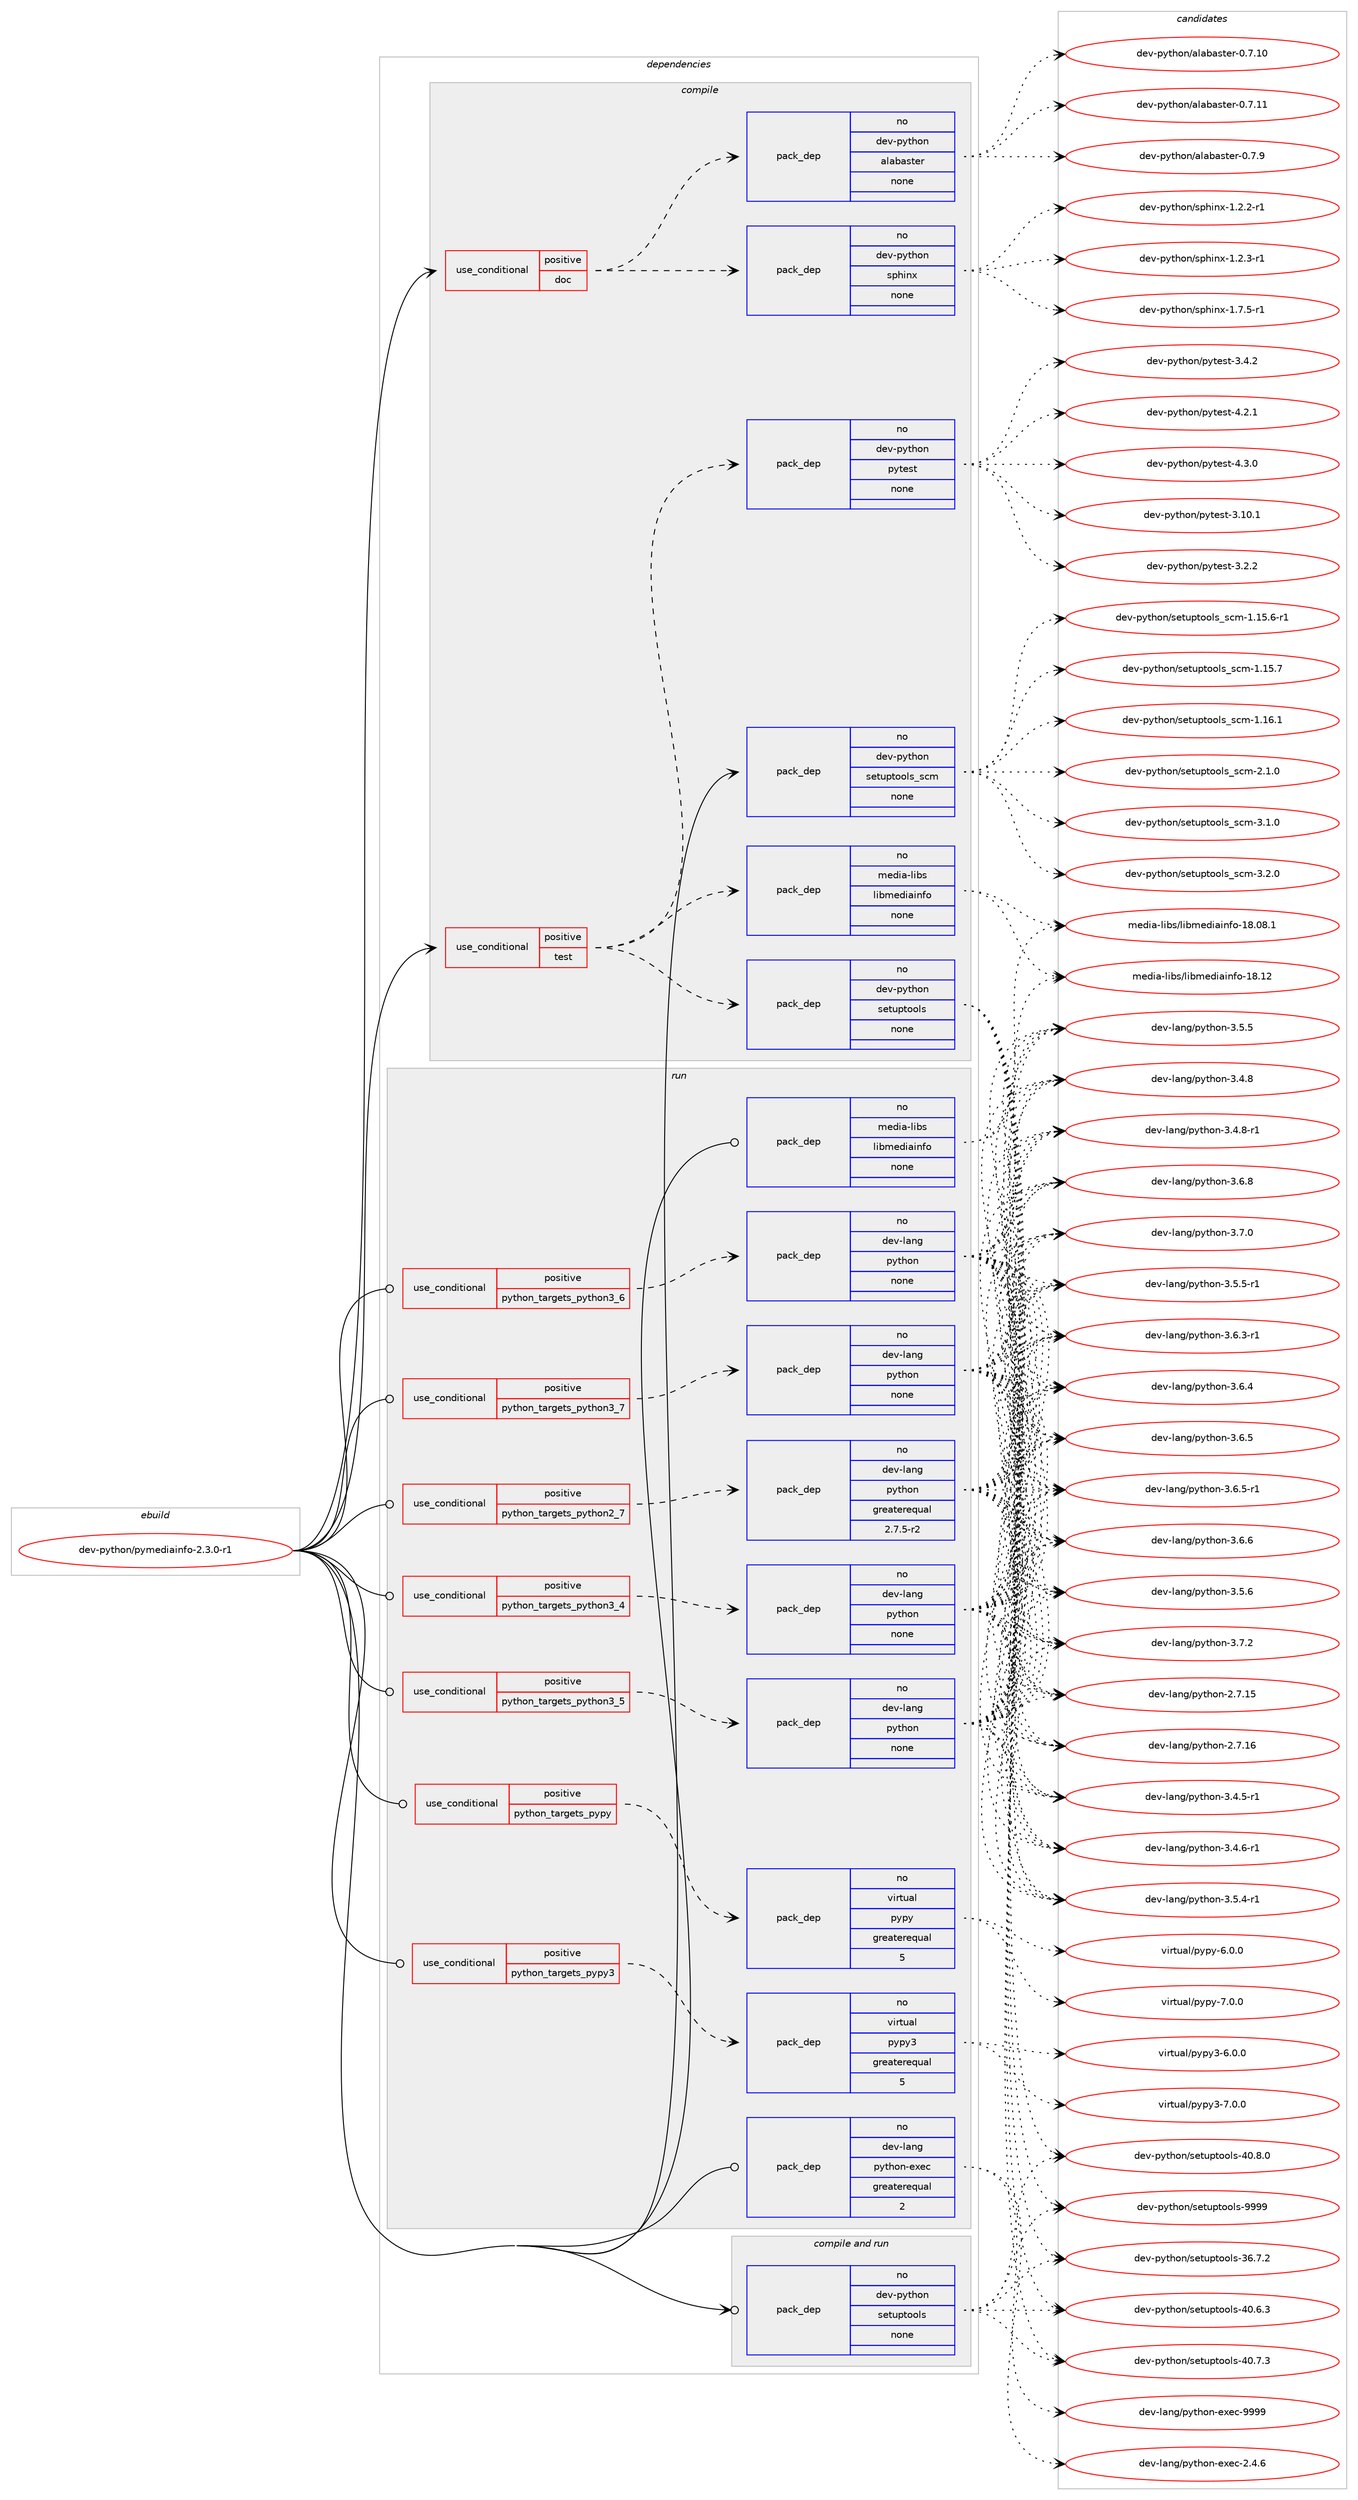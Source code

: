 digraph prolog {

# *************
# Graph options
# *************

newrank=true;
concentrate=true;
compound=true;
graph [rankdir=LR,fontname=Helvetica,fontsize=10,ranksep=1.5];#, ranksep=2.5, nodesep=0.2];
edge  [arrowhead=vee];
node  [fontname=Helvetica,fontsize=10];

# **********
# The ebuild
# **********

subgraph cluster_leftcol {
color=gray;
rank=same;
label=<<i>ebuild</i>>;
id [label="dev-python/pymediainfo-2.3.0-r1", color=red, width=4, href="../dev-python/pymediainfo-2.3.0-r1.svg"];
}

# ****************
# The dependencies
# ****************

subgraph cluster_midcol {
color=gray;
label=<<i>dependencies</i>>;
subgraph cluster_compile {
fillcolor="#eeeeee";
style=filled;
label=<<i>compile</i>>;
subgraph cond381155 {
dependency1430370 [label=<<TABLE BORDER="0" CELLBORDER="1" CELLSPACING="0" CELLPADDING="4"><TR><TD ROWSPAN="3" CELLPADDING="10">use_conditional</TD></TR><TR><TD>positive</TD></TR><TR><TD>doc</TD></TR></TABLE>>, shape=none, color=red];
subgraph pack1025893 {
dependency1430371 [label=<<TABLE BORDER="0" CELLBORDER="1" CELLSPACING="0" CELLPADDING="4" WIDTH="220"><TR><TD ROWSPAN="6" CELLPADDING="30">pack_dep</TD></TR><TR><TD WIDTH="110">no</TD></TR><TR><TD>dev-python</TD></TR><TR><TD>alabaster</TD></TR><TR><TD>none</TD></TR><TR><TD></TD></TR></TABLE>>, shape=none, color=blue];
}
dependency1430370:e -> dependency1430371:w [weight=20,style="dashed",arrowhead="vee"];
subgraph pack1025894 {
dependency1430372 [label=<<TABLE BORDER="0" CELLBORDER="1" CELLSPACING="0" CELLPADDING="4" WIDTH="220"><TR><TD ROWSPAN="6" CELLPADDING="30">pack_dep</TD></TR><TR><TD WIDTH="110">no</TD></TR><TR><TD>dev-python</TD></TR><TR><TD>sphinx</TD></TR><TR><TD>none</TD></TR><TR><TD></TD></TR></TABLE>>, shape=none, color=blue];
}
dependency1430370:e -> dependency1430372:w [weight=20,style="dashed",arrowhead="vee"];
}
id:e -> dependency1430370:w [weight=20,style="solid",arrowhead="vee"];
subgraph cond381156 {
dependency1430373 [label=<<TABLE BORDER="0" CELLBORDER="1" CELLSPACING="0" CELLPADDING="4"><TR><TD ROWSPAN="3" CELLPADDING="10">use_conditional</TD></TR><TR><TD>positive</TD></TR><TR><TD>test</TD></TR></TABLE>>, shape=none, color=red];
subgraph pack1025895 {
dependency1430374 [label=<<TABLE BORDER="0" CELLBORDER="1" CELLSPACING="0" CELLPADDING="4" WIDTH="220"><TR><TD ROWSPAN="6" CELLPADDING="30">pack_dep</TD></TR><TR><TD WIDTH="110">no</TD></TR><TR><TD>dev-python</TD></TR><TR><TD>setuptools</TD></TR><TR><TD>none</TD></TR><TR><TD></TD></TR></TABLE>>, shape=none, color=blue];
}
dependency1430373:e -> dependency1430374:w [weight=20,style="dashed",arrowhead="vee"];
subgraph pack1025896 {
dependency1430375 [label=<<TABLE BORDER="0" CELLBORDER="1" CELLSPACING="0" CELLPADDING="4" WIDTH="220"><TR><TD ROWSPAN="6" CELLPADDING="30">pack_dep</TD></TR><TR><TD WIDTH="110">no</TD></TR><TR><TD>media-libs</TD></TR><TR><TD>libmediainfo</TD></TR><TR><TD>none</TD></TR><TR><TD></TD></TR></TABLE>>, shape=none, color=blue];
}
dependency1430373:e -> dependency1430375:w [weight=20,style="dashed",arrowhead="vee"];
subgraph pack1025897 {
dependency1430376 [label=<<TABLE BORDER="0" CELLBORDER="1" CELLSPACING="0" CELLPADDING="4" WIDTH="220"><TR><TD ROWSPAN="6" CELLPADDING="30">pack_dep</TD></TR><TR><TD WIDTH="110">no</TD></TR><TR><TD>dev-python</TD></TR><TR><TD>pytest</TD></TR><TR><TD>none</TD></TR><TR><TD></TD></TR></TABLE>>, shape=none, color=blue];
}
dependency1430373:e -> dependency1430376:w [weight=20,style="dashed",arrowhead="vee"];
}
id:e -> dependency1430373:w [weight=20,style="solid",arrowhead="vee"];
subgraph pack1025898 {
dependency1430377 [label=<<TABLE BORDER="0" CELLBORDER="1" CELLSPACING="0" CELLPADDING="4" WIDTH="220"><TR><TD ROWSPAN="6" CELLPADDING="30">pack_dep</TD></TR><TR><TD WIDTH="110">no</TD></TR><TR><TD>dev-python</TD></TR><TR><TD>setuptools_scm</TD></TR><TR><TD>none</TD></TR><TR><TD></TD></TR></TABLE>>, shape=none, color=blue];
}
id:e -> dependency1430377:w [weight=20,style="solid",arrowhead="vee"];
}
subgraph cluster_compileandrun {
fillcolor="#eeeeee";
style=filled;
label=<<i>compile and run</i>>;
subgraph pack1025899 {
dependency1430378 [label=<<TABLE BORDER="0" CELLBORDER="1" CELLSPACING="0" CELLPADDING="4" WIDTH="220"><TR><TD ROWSPAN="6" CELLPADDING="30">pack_dep</TD></TR><TR><TD WIDTH="110">no</TD></TR><TR><TD>dev-python</TD></TR><TR><TD>setuptools</TD></TR><TR><TD>none</TD></TR><TR><TD></TD></TR></TABLE>>, shape=none, color=blue];
}
id:e -> dependency1430378:w [weight=20,style="solid",arrowhead="odotvee"];
}
subgraph cluster_run {
fillcolor="#eeeeee";
style=filled;
label=<<i>run</i>>;
subgraph cond381157 {
dependency1430379 [label=<<TABLE BORDER="0" CELLBORDER="1" CELLSPACING="0" CELLPADDING="4"><TR><TD ROWSPAN="3" CELLPADDING="10">use_conditional</TD></TR><TR><TD>positive</TD></TR><TR><TD>python_targets_pypy</TD></TR></TABLE>>, shape=none, color=red];
subgraph pack1025900 {
dependency1430380 [label=<<TABLE BORDER="0" CELLBORDER="1" CELLSPACING="0" CELLPADDING="4" WIDTH="220"><TR><TD ROWSPAN="6" CELLPADDING="30">pack_dep</TD></TR><TR><TD WIDTH="110">no</TD></TR><TR><TD>virtual</TD></TR><TR><TD>pypy</TD></TR><TR><TD>greaterequal</TD></TR><TR><TD>5</TD></TR></TABLE>>, shape=none, color=blue];
}
dependency1430379:e -> dependency1430380:w [weight=20,style="dashed",arrowhead="vee"];
}
id:e -> dependency1430379:w [weight=20,style="solid",arrowhead="odot"];
subgraph cond381158 {
dependency1430381 [label=<<TABLE BORDER="0" CELLBORDER="1" CELLSPACING="0" CELLPADDING="4"><TR><TD ROWSPAN="3" CELLPADDING="10">use_conditional</TD></TR><TR><TD>positive</TD></TR><TR><TD>python_targets_pypy3</TD></TR></TABLE>>, shape=none, color=red];
subgraph pack1025901 {
dependency1430382 [label=<<TABLE BORDER="0" CELLBORDER="1" CELLSPACING="0" CELLPADDING="4" WIDTH="220"><TR><TD ROWSPAN="6" CELLPADDING="30">pack_dep</TD></TR><TR><TD WIDTH="110">no</TD></TR><TR><TD>virtual</TD></TR><TR><TD>pypy3</TD></TR><TR><TD>greaterequal</TD></TR><TR><TD>5</TD></TR></TABLE>>, shape=none, color=blue];
}
dependency1430381:e -> dependency1430382:w [weight=20,style="dashed",arrowhead="vee"];
}
id:e -> dependency1430381:w [weight=20,style="solid",arrowhead="odot"];
subgraph cond381159 {
dependency1430383 [label=<<TABLE BORDER="0" CELLBORDER="1" CELLSPACING="0" CELLPADDING="4"><TR><TD ROWSPAN="3" CELLPADDING="10">use_conditional</TD></TR><TR><TD>positive</TD></TR><TR><TD>python_targets_python2_7</TD></TR></TABLE>>, shape=none, color=red];
subgraph pack1025902 {
dependency1430384 [label=<<TABLE BORDER="0" CELLBORDER="1" CELLSPACING="0" CELLPADDING="4" WIDTH="220"><TR><TD ROWSPAN="6" CELLPADDING="30">pack_dep</TD></TR><TR><TD WIDTH="110">no</TD></TR><TR><TD>dev-lang</TD></TR><TR><TD>python</TD></TR><TR><TD>greaterequal</TD></TR><TR><TD>2.7.5-r2</TD></TR></TABLE>>, shape=none, color=blue];
}
dependency1430383:e -> dependency1430384:w [weight=20,style="dashed",arrowhead="vee"];
}
id:e -> dependency1430383:w [weight=20,style="solid",arrowhead="odot"];
subgraph cond381160 {
dependency1430385 [label=<<TABLE BORDER="0" CELLBORDER="1" CELLSPACING="0" CELLPADDING="4"><TR><TD ROWSPAN="3" CELLPADDING="10">use_conditional</TD></TR><TR><TD>positive</TD></TR><TR><TD>python_targets_python3_4</TD></TR></TABLE>>, shape=none, color=red];
subgraph pack1025903 {
dependency1430386 [label=<<TABLE BORDER="0" CELLBORDER="1" CELLSPACING="0" CELLPADDING="4" WIDTH="220"><TR><TD ROWSPAN="6" CELLPADDING="30">pack_dep</TD></TR><TR><TD WIDTH="110">no</TD></TR><TR><TD>dev-lang</TD></TR><TR><TD>python</TD></TR><TR><TD>none</TD></TR><TR><TD></TD></TR></TABLE>>, shape=none, color=blue];
}
dependency1430385:e -> dependency1430386:w [weight=20,style="dashed",arrowhead="vee"];
}
id:e -> dependency1430385:w [weight=20,style="solid",arrowhead="odot"];
subgraph cond381161 {
dependency1430387 [label=<<TABLE BORDER="0" CELLBORDER="1" CELLSPACING="0" CELLPADDING="4"><TR><TD ROWSPAN="3" CELLPADDING="10">use_conditional</TD></TR><TR><TD>positive</TD></TR><TR><TD>python_targets_python3_5</TD></TR></TABLE>>, shape=none, color=red];
subgraph pack1025904 {
dependency1430388 [label=<<TABLE BORDER="0" CELLBORDER="1" CELLSPACING="0" CELLPADDING="4" WIDTH="220"><TR><TD ROWSPAN="6" CELLPADDING="30">pack_dep</TD></TR><TR><TD WIDTH="110">no</TD></TR><TR><TD>dev-lang</TD></TR><TR><TD>python</TD></TR><TR><TD>none</TD></TR><TR><TD></TD></TR></TABLE>>, shape=none, color=blue];
}
dependency1430387:e -> dependency1430388:w [weight=20,style="dashed",arrowhead="vee"];
}
id:e -> dependency1430387:w [weight=20,style="solid",arrowhead="odot"];
subgraph cond381162 {
dependency1430389 [label=<<TABLE BORDER="0" CELLBORDER="1" CELLSPACING="0" CELLPADDING="4"><TR><TD ROWSPAN="3" CELLPADDING="10">use_conditional</TD></TR><TR><TD>positive</TD></TR><TR><TD>python_targets_python3_6</TD></TR></TABLE>>, shape=none, color=red];
subgraph pack1025905 {
dependency1430390 [label=<<TABLE BORDER="0" CELLBORDER="1" CELLSPACING="0" CELLPADDING="4" WIDTH="220"><TR><TD ROWSPAN="6" CELLPADDING="30">pack_dep</TD></TR><TR><TD WIDTH="110">no</TD></TR><TR><TD>dev-lang</TD></TR><TR><TD>python</TD></TR><TR><TD>none</TD></TR><TR><TD></TD></TR></TABLE>>, shape=none, color=blue];
}
dependency1430389:e -> dependency1430390:w [weight=20,style="dashed",arrowhead="vee"];
}
id:e -> dependency1430389:w [weight=20,style="solid",arrowhead="odot"];
subgraph cond381163 {
dependency1430391 [label=<<TABLE BORDER="0" CELLBORDER="1" CELLSPACING="0" CELLPADDING="4"><TR><TD ROWSPAN="3" CELLPADDING="10">use_conditional</TD></TR><TR><TD>positive</TD></TR><TR><TD>python_targets_python3_7</TD></TR></TABLE>>, shape=none, color=red];
subgraph pack1025906 {
dependency1430392 [label=<<TABLE BORDER="0" CELLBORDER="1" CELLSPACING="0" CELLPADDING="4" WIDTH="220"><TR><TD ROWSPAN="6" CELLPADDING="30">pack_dep</TD></TR><TR><TD WIDTH="110">no</TD></TR><TR><TD>dev-lang</TD></TR><TR><TD>python</TD></TR><TR><TD>none</TD></TR><TR><TD></TD></TR></TABLE>>, shape=none, color=blue];
}
dependency1430391:e -> dependency1430392:w [weight=20,style="dashed",arrowhead="vee"];
}
id:e -> dependency1430391:w [weight=20,style="solid",arrowhead="odot"];
subgraph pack1025907 {
dependency1430393 [label=<<TABLE BORDER="0" CELLBORDER="1" CELLSPACING="0" CELLPADDING="4" WIDTH="220"><TR><TD ROWSPAN="6" CELLPADDING="30">pack_dep</TD></TR><TR><TD WIDTH="110">no</TD></TR><TR><TD>dev-lang</TD></TR><TR><TD>python-exec</TD></TR><TR><TD>greaterequal</TD></TR><TR><TD>2</TD></TR></TABLE>>, shape=none, color=blue];
}
id:e -> dependency1430393:w [weight=20,style="solid",arrowhead="odot"];
subgraph pack1025908 {
dependency1430394 [label=<<TABLE BORDER="0" CELLBORDER="1" CELLSPACING="0" CELLPADDING="4" WIDTH="220"><TR><TD ROWSPAN="6" CELLPADDING="30">pack_dep</TD></TR><TR><TD WIDTH="110">no</TD></TR><TR><TD>media-libs</TD></TR><TR><TD>libmediainfo</TD></TR><TR><TD>none</TD></TR><TR><TD></TD></TR></TABLE>>, shape=none, color=blue];
}
id:e -> dependency1430394:w [weight=20,style="solid",arrowhead="odot"];
}
}

# **************
# The candidates
# **************

subgraph cluster_choices {
rank=same;
color=gray;
label=<<i>candidates</i>>;

subgraph choice1025893 {
color=black;
nodesep=1;
choice10010111845112121116104111110479710897989711511610111445484655464948 [label="dev-python/alabaster-0.7.10", color=red, width=4,href="../dev-python/alabaster-0.7.10.svg"];
choice10010111845112121116104111110479710897989711511610111445484655464949 [label="dev-python/alabaster-0.7.11", color=red, width=4,href="../dev-python/alabaster-0.7.11.svg"];
choice100101118451121211161041111104797108979897115116101114454846554657 [label="dev-python/alabaster-0.7.9", color=red, width=4,href="../dev-python/alabaster-0.7.9.svg"];
dependency1430371:e -> choice10010111845112121116104111110479710897989711511610111445484655464948:w [style=dotted,weight="100"];
dependency1430371:e -> choice10010111845112121116104111110479710897989711511610111445484655464949:w [style=dotted,weight="100"];
dependency1430371:e -> choice100101118451121211161041111104797108979897115116101114454846554657:w [style=dotted,weight="100"];
}
subgraph choice1025894 {
color=black;
nodesep=1;
choice10010111845112121116104111110471151121041051101204549465046504511449 [label="dev-python/sphinx-1.2.2-r1", color=red, width=4,href="../dev-python/sphinx-1.2.2-r1.svg"];
choice10010111845112121116104111110471151121041051101204549465046514511449 [label="dev-python/sphinx-1.2.3-r1", color=red, width=4,href="../dev-python/sphinx-1.2.3-r1.svg"];
choice10010111845112121116104111110471151121041051101204549465546534511449 [label="dev-python/sphinx-1.7.5-r1", color=red, width=4,href="../dev-python/sphinx-1.7.5-r1.svg"];
dependency1430372:e -> choice10010111845112121116104111110471151121041051101204549465046504511449:w [style=dotted,weight="100"];
dependency1430372:e -> choice10010111845112121116104111110471151121041051101204549465046514511449:w [style=dotted,weight="100"];
dependency1430372:e -> choice10010111845112121116104111110471151121041051101204549465546534511449:w [style=dotted,weight="100"];
}
subgraph choice1025895 {
color=black;
nodesep=1;
choice100101118451121211161041111104711510111611711211611111110811545515446554650 [label="dev-python/setuptools-36.7.2", color=red, width=4,href="../dev-python/setuptools-36.7.2.svg"];
choice100101118451121211161041111104711510111611711211611111110811545524846544651 [label="dev-python/setuptools-40.6.3", color=red, width=4,href="../dev-python/setuptools-40.6.3.svg"];
choice100101118451121211161041111104711510111611711211611111110811545524846554651 [label="dev-python/setuptools-40.7.3", color=red, width=4,href="../dev-python/setuptools-40.7.3.svg"];
choice100101118451121211161041111104711510111611711211611111110811545524846564648 [label="dev-python/setuptools-40.8.0", color=red, width=4,href="../dev-python/setuptools-40.8.0.svg"];
choice10010111845112121116104111110471151011161171121161111111081154557575757 [label="dev-python/setuptools-9999", color=red, width=4,href="../dev-python/setuptools-9999.svg"];
dependency1430374:e -> choice100101118451121211161041111104711510111611711211611111110811545515446554650:w [style=dotted,weight="100"];
dependency1430374:e -> choice100101118451121211161041111104711510111611711211611111110811545524846544651:w [style=dotted,weight="100"];
dependency1430374:e -> choice100101118451121211161041111104711510111611711211611111110811545524846554651:w [style=dotted,weight="100"];
dependency1430374:e -> choice100101118451121211161041111104711510111611711211611111110811545524846564648:w [style=dotted,weight="100"];
dependency1430374:e -> choice10010111845112121116104111110471151011161171121161111111081154557575757:w [style=dotted,weight="100"];
}
subgraph choice1025896 {
color=black;
nodesep=1;
choice1091011001059745108105981154710810598109101100105971051101021114549564648564649 [label="media-libs/libmediainfo-18.08.1", color=red, width=4,href="../media-libs/libmediainfo-18.08.1.svg"];
choice109101100105974510810598115471081059810910110010597105110102111454956464950 [label="media-libs/libmediainfo-18.12", color=red, width=4,href="../media-libs/libmediainfo-18.12.svg"];
dependency1430375:e -> choice1091011001059745108105981154710810598109101100105971051101021114549564648564649:w [style=dotted,weight="100"];
dependency1430375:e -> choice109101100105974510810598115471081059810910110010597105110102111454956464950:w [style=dotted,weight="100"];
}
subgraph choice1025897 {
color=black;
nodesep=1;
choice100101118451121211161041111104711212111610111511645514649484649 [label="dev-python/pytest-3.10.1", color=red, width=4,href="../dev-python/pytest-3.10.1.svg"];
choice1001011184511212111610411111047112121116101115116455146504650 [label="dev-python/pytest-3.2.2", color=red, width=4,href="../dev-python/pytest-3.2.2.svg"];
choice1001011184511212111610411111047112121116101115116455146524650 [label="dev-python/pytest-3.4.2", color=red, width=4,href="../dev-python/pytest-3.4.2.svg"];
choice1001011184511212111610411111047112121116101115116455246504649 [label="dev-python/pytest-4.2.1", color=red, width=4,href="../dev-python/pytest-4.2.1.svg"];
choice1001011184511212111610411111047112121116101115116455246514648 [label="dev-python/pytest-4.3.0", color=red, width=4,href="../dev-python/pytest-4.3.0.svg"];
dependency1430376:e -> choice100101118451121211161041111104711212111610111511645514649484649:w [style=dotted,weight="100"];
dependency1430376:e -> choice1001011184511212111610411111047112121116101115116455146504650:w [style=dotted,weight="100"];
dependency1430376:e -> choice1001011184511212111610411111047112121116101115116455146524650:w [style=dotted,weight="100"];
dependency1430376:e -> choice1001011184511212111610411111047112121116101115116455246504649:w [style=dotted,weight="100"];
dependency1430376:e -> choice1001011184511212111610411111047112121116101115116455246514648:w [style=dotted,weight="100"];
}
subgraph choice1025898 {
color=black;
nodesep=1;
choice10010111845112121116104111110471151011161171121161111111081159511599109454946495346544511449 [label="dev-python/setuptools_scm-1.15.6-r1", color=red, width=4,href="../dev-python/setuptools_scm-1.15.6-r1.svg"];
choice1001011184511212111610411111047115101116117112116111111108115951159910945494649534655 [label="dev-python/setuptools_scm-1.15.7", color=red, width=4,href="../dev-python/setuptools_scm-1.15.7.svg"];
choice1001011184511212111610411111047115101116117112116111111108115951159910945494649544649 [label="dev-python/setuptools_scm-1.16.1", color=red, width=4,href="../dev-python/setuptools_scm-1.16.1.svg"];
choice10010111845112121116104111110471151011161171121161111111081159511599109455046494648 [label="dev-python/setuptools_scm-2.1.0", color=red, width=4,href="../dev-python/setuptools_scm-2.1.0.svg"];
choice10010111845112121116104111110471151011161171121161111111081159511599109455146494648 [label="dev-python/setuptools_scm-3.1.0", color=red, width=4,href="../dev-python/setuptools_scm-3.1.0.svg"];
choice10010111845112121116104111110471151011161171121161111111081159511599109455146504648 [label="dev-python/setuptools_scm-3.2.0", color=red, width=4,href="../dev-python/setuptools_scm-3.2.0.svg"];
dependency1430377:e -> choice10010111845112121116104111110471151011161171121161111111081159511599109454946495346544511449:w [style=dotted,weight="100"];
dependency1430377:e -> choice1001011184511212111610411111047115101116117112116111111108115951159910945494649534655:w [style=dotted,weight="100"];
dependency1430377:e -> choice1001011184511212111610411111047115101116117112116111111108115951159910945494649544649:w [style=dotted,weight="100"];
dependency1430377:e -> choice10010111845112121116104111110471151011161171121161111111081159511599109455046494648:w [style=dotted,weight="100"];
dependency1430377:e -> choice10010111845112121116104111110471151011161171121161111111081159511599109455146494648:w [style=dotted,weight="100"];
dependency1430377:e -> choice10010111845112121116104111110471151011161171121161111111081159511599109455146504648:w [style=dotted,weight="100"];
}
subgraph choice1025899 {
color=black;
nodesep=1;
choice100101118451121211161041111104711510111611711211611111110811545515446554650 [label="dev-python/setuptools-36.7.2", color=red, width=4,href="../dev-python/setuptools-36.7.2.svg"];
choice100101118451121211161041111104711510111611711211611111110811545524846544651 [label="dev-python/setuptools-40.6.3", color=red, width=4,href="../dev-python/setuptools-40.6.3.svg"];
choice100101118451121211161041111104711510111611711211611111110811545524846554651 [label="dev-python/setuptools-40.7.3", color=red, width=4,href="../dev-python/setuptools-40.7.3.svg"];
choice100101118451121211161041111104711510111611711211611111110811545524846564648 [label="dev-python/setuptools-40.8.0", color=red, width=4,href="../dev-python/setuptools-40.8.0.svg"];
choice10010111845112121116104111110471151011161171121161111111081154557575757 [label="dev-python/setuptools-9999", color=red, width=4,href="../dev-python/setuptools-9999.svg"];
dependency1430378:e -> choice100101118451121211161041111104711510111611711211611111110811545515446554650:w [style=dotted,weight="100"];
dependency1430378:e -> choice100101118451121211161041111104711510111611711211611111110811545524846544651:w [style=dotted,weight="100"];
dependency1430378:e -> choice100101118451121211161041111104711510111611711211611111110811545524846554651:w [style=dotted,weight="100"];
dependency1430378:e -> choice100101118451121211161041111104711510111611711211611111110811545524846564648:w [style=dotted,weight="100"];
dependency1430378:e -> choice10010111845112121116104111110471151011161171121161111111081154557575757:w [style=dotted,weight="100"];
}
subgraph choice1025900 {
color=black;
nodesep=1;
choice1181051141161179710847112121112121455446484648 [label="virtual/pypy-6.0.0", color=red, width=4,href="../virtual/pypy-6.0.0.svg"];
choice1181051141161179710847112121112121455546484648 [label="virtual/pypy-7.0.0", color=red, width=4,href="../virtual/pypy-7.0.0.svg"];
dependency1430380:e -> choice1181051141161179710847112121112121455446484648:w [style=dotted,weight="100"];
dependency1430380:e -> choice1181051141161179710847112121112121455546484648:w [style=dotted,weight="100"];
}
subgraph choice1025901 {
color=black;
nodesep=1;
choice118105114116117971084711212111212151455446484648 [label="virtual/pypy3-6.0.0", color=red, width=4,href="../virtual/pypy3-6.0.0.svg"];
choice118105114116117971084711212111212151455546484648 [label="virtual/pypy3-7.0.0", color=red, width=4,href="../virtual/pypy3-7.0.0.svg"];
dependency1430382:e -> choice118105114116117971084711212111212151455446484648:w [style=dotted,weight="100"];
dependency1430382:e -> choice118105114116117971084711212111212151455546484648:w [style=dotted,weight="100"];
}
subgraph choice1025902 {
color=black;
nodesep=1;
choice10010111845108971101034711212111610411111045504655464953 [label="dev-lang/python-2.7.15", color=red, width=4,href="../dev-lang/python-2.7.15.svg"];
choice10010111845108971101034711212111610411111045504655464954 [label="dev-lang/python-2.7.16", color=red, width=4,href="../dev-lang/python-2.7.16.svg"];
choice1001011184510897110103471121211161041111104551465246534511449 [label="dev-lang/python-3.4.5-r1", color=red, width=4,href="../dev-lang/python-3.4.5-r1.svg"];
choice1001011184510897110103471121211161041111104551465246544511449 [label="dev-lang/python-3.4.6-r1", color=red, width=4,href="../dev-lang/python-3.4.6-r1.svg"];
choice100101118451089711010347112121116104111110455146524656 [label="dev-lang/python-3.4.8", color=red, width=4,href="../dev-lang/python-3.4.8.svg"];
choice1001011184510897110103471121211161041111104551465246564511449 [label="dev-lang/python-3.4.8-r1", color=red, width=4,href="../dev-lang/python-3.4.8-r1.svg"];
choice1001011184510897110103471121211161041111104551465346524511449 [label="dev-lang/python-3.5.4-r1", color=red, width=4,href="../dev-lang/python-3.5.4-r1.svg"];
choice100101118451089711010347112121116104111110455146534653 [label="dev-lang/python-3.5.5", color=red, width=4,href="../dev-lang/python-3.5.5.svg"];
choice1001011184510897110103471121211161041111104551465346534511449 [label="dev-lang/python-3.5.5-r1", color=red, width=4,href="../dev-lang/python-3.5.5-r1.svg"];
choice100101118451089711010347112121116104111110455146534654 [label="dev-lang/python-3.5.6", color=red, width=4,href="../dev-lang/python-3.5.6.svg"];
choice1001011184510897110103471121211161041111104551465446514511449 [label="dev-lang/python-3.6.3-r1", color=red, width=4,href="../dev-lang/python-3.6.3-r1.svg"];
choice100101118451089711010347112121116104111110455146544652 [label="dev-lang/python-3.6.4", color=red, width=4,href="../dev-lang/python-3.6.4.svg"];
choice100101118451089711010347112121116104111110455146544653 [label="dev-lang/python-3.6.5", color=red, width=4,href="../dev-lang/python-3.6.5.svg"];
choice1001011184510897110103471121211161041111104551465446534511449 [label="dev-lang/python-3.6.5-r1", color=red, width=4,href="../dev-lang/python-3.6.5-r1.svg"];
choice100101118451089711010347112121116104111110455146544654 [label="dev-lang/python-3.6.6", color=red, width=4,href="../dev-lang/python-3.6.6.svg"];
choice100101118451089711010347112121116104111110455146544656 [label="dev-lang/python-3.6.8", color=red, width=4,href="../dev-lang/python-3.6.8.svg"];
choice100101118451089711010347112121116104111110455146554648 [label="dev-lang/python-3.7.0", color=red, width=4,href="../dev-lang/python-3.7.0.svg"];
choice100101118451089711010347112121116104111110455146554650 [label="dev-lang/python-3.7.2", color=red, width=4,href="../dev-lang/python-3.7.2.svg"];
dependency1430384:e -> choice10010111845108971101034711212111610411111045504655464953:w [style=dotted,weight="100"];
dependency1430384:e -> choice10010111845108971101034711212111610411111045504655464954:w [style=dotted,weight="100"];
dependency1430384:e -> choice1001011184510897110103471121211161041111104551465246534511449:w [style=dotted,weight="100"];
dependency1430384:e -> choice1001011184510897110103471121211161041111104551465246544511449:w [style=dotted,weight="100"];
dependency1430384:e -> choice100101118451089711010347112121116104111110455146524656:w [style=dotted,weight="100"];
dependency1430384:e -> choice1001011184510897110103471121211161041111104551465246564511449:w [style=dotted,weight="100"];
dependency1430384:e -> choice1001011184510897110103471121211161041111104551465346524511449:w [style=dotted,weight="100"];
dependency1430384:e -> choice100101118451089711010347112121116104111110455146534653:w [style=dotted,weight="100"];
dependency1430384:e -> choice1001011184510897110103471121211161041111104551465346534511449:w [style=dotted,weight="100"];
dependency1430384:e -> choice100101118451089711010347112121116104111110455146534654:w [style=dotted,weight="100"];
dependency1430384:e -> choice1001011184510897110103471121211161041111104551465446514511449:w [style=dotted,weight="100"];
dependency1430384:e -> choice100101118451089711010347112121116104111110455146544652:w [style=dotted,weight="100"];
dependency1430384:e -> choice100101118451089711010347112121116104111110455146544653:w [style=dotted,weight="100"];
dependency1430384:e -> choice1001011184510897110103471121211161041111104551465446534511449:w [style=dotted,weight="100"];
dependency1430384:e -> choice100101118451089711010347112121116104111110455146544654:w [style=dotted,weight="100"];
dependency1430384:e -> choice100101118451089711010347112121116104111110455146544656:w [style=dotted,weight="100"];
dependency1430384:e -> choice100101118451089711010347112121116104111110455146554648:w [style=dotted,weight="100"];
dependency1430384:e -> choice100101118451089711010347112121116104111110455146554650:w [style=dotted,weight="100"];
}
subgraph choice1025903 {
color=black;
nodesep=1;
choice10010111845108971101034711212111610411111045504655464953 [label="dev-lang/python-2.7.15", color=red, width=4,href="../dev-lang/python-2.7.15.svg"];
choice10010111845108971101034711212111610411111045504655464954 [label="dev-lang/python-2.7.16", color=red, width=4,href="../dev-lang/python-2.7.16.svg"];
choice1001011184510897110103471121211161041111104551465246534511449 [label="dev-lang/python-3.4.5-r1", color=red, width=4,href="../dev-lang/python-3.4.5-r1.svg"];
choice1001011184510897110103471121211161041111104551465246544511449 [label="dev-lang/python-3.4.6-r1", color=red, width=4,href="../dev-lang/python-3.4.6-r1.svg"];
choice100101118451089711010347112121116104111110455146524656 [label="dev-lang/python-3.4.8", color=red, width=4,href="../dev-lang/python-3.4.8.svg"];
choice1001011184510897110103471121211161041111104551465246564511449 [label="dev-lang/python-3.4.8-r1", color=red, width=4,href="../dev-lang/python-3.4.8-r1.svg"];
choice1001011184510897110103471121211161041111104551465346524511449 [label="dev-lang/python-3.5.4-r1", color=red, width=4,href="../dev-lang/python-3.5.4-r1.svg"];
choice100101118451089711010347112121116104111110455146534653 [label="dev-lang/python-3.5.5", color=red, width=4,href="../dev-lang/python-3.5.5.svg"];
choice1001011184510897110103471121211161041111104551465346534511449 [label="dev-lang/python-3.5.5-r1", color=red, width=4,href="../dev-lang/python-3.5.5-r1.svg"];
choice100101118451089711010347112121116104111110455146534654 [label="dev-lang/python-3.5.6", color=red, width=4,href="../dev-lang/python-3.5.6.svg"];
choice1001011184510897110103471121211161041111104551465446514511449 [label="dev-lang/python-3.6.3-r1", color=red, width=4,href="../dev-lang/python-3.6.3-r1.svg"];
choice100101118451089711010347112121116104111110455146544652 [label="dev-lang/python-3.6.4", color=red, width=4,href="../dev-lang/python-3.6.4.svg"];
choice100101118451089711010347112121116104111110455146544653 [label="dev-lang/python-3.6.5", color=red, width=4,href="../dev-lang/python-3.6.5.svg"];
choice1001011184510897110103471121211161041111104551465446534511449 [label="dev-lang/python-3.6.5-r1", color=red, width=4,href="../dev-lang/python-3.6.5-r1.svg"];
choice100101118451089711010347112121116104111110455146544654 [label="dev-lang/python-3.6.6", color=red, width=4,href="../dev-lang/python-3.6.6.svg"];
choice100101118451089711010347112121116104111110455146544656 [label="dev-lang/python-3.6.8", color=red, width=4,href="../dev-lang/python-3.6.8.svg"];
choice100101118451089711010347112121116104111110455146554648 [label="dev-lang/python-3.7.0", color=red, width=4,href="../dev-lang/python-3.7.0.svg"];
choice100101118451089711010347112121116104111110455146554650 [label="dev-lang/python-3.7.2", color=red, width=4,href="../dev-lang/python-3.7.2.svg"];
dependency1430386:e -> choice10010111845108971101034711212111610411111045504655464953:w [style=dotted,weight="100"];
dependency1430386:e -> choice10010111845108971101034711212111610411111045504655464954:w [style=dotted,weight="100"];
dependency1430386:e -> choice1001011184510897110103471121211161041111104551465246534511449:w [style=dotted,weight="100"];
dependency1430386:e -> choice1001011184510897110103471121211161041111104551465246544511449:w [style=dotted,weight="100"];
dependency1430386:e -> choice100101118451089711010347112121116104111110455146524656:w [style=dotted,weight="100"];
dependency1430386:e -> choice1001011184510897110103471121211161041111104551465246564511449:w [style=dotted,weight="100"];
dependency1430386:e -> choice1001011184510897110103471121211161041111104551465346524511449:w [style=dotted,weight="100"];
dependency1430386:e -> choice100101118451089711010347112121116104111110455146534653:w [style=dotted,weight="100"];
dependency1430386:e -> choice1001011184510897110103471121211161041111104551465346534511449:w [style=dotted,weight="100"];
dependency1430386:e -> choice100101118451089711010347112121116104111110455146534654:w [style=dotted,weight="100"];
dependency1430386:e -> choice1001011184510897110103471121211161041111104551465446514511449:w [style=dotted,weight="100"];
dependency1430386:e -> choice100101118451089711010347112121116104111110455146544652:w [style=dotted,weight="100"];
dependency1430386:e -> choice100101118451089711010347112121116104111110455146544653:w [style=dotted,weight="100"];
dependency1430386:e -> choice1001011184510897110103471121211161041111104551465446534511449:w [style=dotted,weight="100"];
dependency1430386:e -> choice100101118451089711010347112121116104111110455146544654:w [style=dotted,weight="100"];
dependency1430386:e -> choice100101118451089711010347112121116104111110455146544656:w [style=dotted,weight="100"];
dependency1430386:e -> choice100101118451089711010347112121116104111110455146554648:w [style=dotted,weight="100"];
dependency1430386:e -> choice100101118451089711010347112121116104111110455146554650:w [style=dotted,weight="100"];
}
subgraph choice1025904 {
color=black;
nodesep=1;
choice10010111845108971101034711212111610411111045504655464953 [label="dev-lang/python-2.7.15", color=red, width=4,href="../dev-lang/python-2.7.15.svg"];
choice10010111845108971101034711212111610411111045504655464954 [label="dev-lang/python-2.7.16", color=red, width=4,href="../dev-lang/python-2.7.16.svg"];
choice1001011184510897110103471121211161041111104551465246534511449 [label="dev-lang/python-3.4.5-r1", color=red, width=4,href="../dev-lang/python-3.4.5-r1.svg"];
choice1001011184510897110103471121211161041111104551465246544511449 [label="dev-lang/python-3.4.6-r1", color=red, width=4,href="../dev-lang/python-3.4.6-r1.svg"];
choice100101118451089711010347112121116104111110455146524656 [label="dev-lang/python-3.4.8", color=red, width=4,href="../dev-lang/python-3.4.8.svg"];
choice1001011184510897110103471121211161041111104551465246564511449 [label="dev-lang/python-3.4.8-r1", color=red, width=4,href="../dev-lang/python-3.4.8-r1.svg"];
choice1001011184510897110103471121211161041111104551465346524511449 [label="dev-lang/python-3.5.4-r1", color=red, width=4,href="../dev-lang/python-3.5.4-r1.svg"];
choice100101118451089711010347112121116104111110455146534653 [label="dev-lang/python-3.5.5", color=red, width=4,href="../dev-lang/python-3.5.5.svg"];
choice1001011184510897110103471121211161041111104551465346534511449 [label="dev-lang/python-3.5.5-r1", color=red, width=4,href="../dev-lang/python-3.5.5-r1.svg"];
choice100101118451089711010347112121116104111110455146534654 [label="dev-lang/python-3.5.6", color=red, width=4,href="../dev-lang/python-3.5.6.svg"];
choice1001011184510897110103471121211161041111104551465446514511449 [label="dev-lang/python-3.6.3-r1", color=red, width=4,href="../dev-lang/python-3.6.3-r1.svg"];
choice100101118451089711010347112121116104111110455146544652 [label="dev-lang/python-3.6.4", color=red, width=4,href="../dev-lang/python-3.6.4.svg"];
choice100101118451089711010347112121116104111110455146544653 [label="dev-lang/python-3.6.5", color=red, width=4,href="../dev-lang/python-3.6.5.svg"];
choice1001011184510897110103471121211161041111104551465446534511449 [label="dev-lang/python-3.6.5-r1", color=red, width=4,href="../dev-lang/python-3.6.5-r1.svg"];
choice100101118451089711010347112121116104111110455146544654 [label="dev-lang/python-3.6.6", color=red, width=4,href="../dev-lang/python-3.6.6.svg"];
choice100101118451089711010347112121116104111110455146544656 [label="dev-lang/python-3.6.8", color=red, width=4,href="../dev-lang/python-3.6.8.svg"];
choice100101118451089711010347112121116104111110455146554648 [label="dev-lang/python-3.7.0", color=red, width=4,href="../dev-lang/python-3.7.0.svg"];
choice100101118451089711010347112121116104111110455146554650 [label="dev-lang/python-3.7.2", color=red, width=4,href="../dev-lang/python-3.7.2.svg"];
dependency1430388:e -> choice10010111845108971101034711212111610411111045504655464953:w [style=dotted,weight="100"];
dependency1430388:e -> choice10010111845108971101034711212111610411111045504655464954:w [style=dotted,weight="100"];
dependency1430388:e -> choice1001011184510897110103471121211161041111104551465246534511449:w [style=dotted,weight="100"];
dependency1430388:e -> choice1001011184510897110103471121211161041111104551465246544511449:w [style=dotted,weight="100"];
dependency1430388:e -> choice100101118451089711010347112121116104111110455146524656:w [style=dotted,weight="100"];
dependency1430388:e -> choice1001011184510897110103471121211161041111104551465246564511449:w [style=dotted,weight="100"];
dependency1430388:e -> choice1001011184510897110103471121211161041111104551465346524511449:w [style=dotted,weight="100"];
dependency1430388:e -> choice100101118451089711010347112121116104111110455146534653:w [style=dotted,weight="100"];
dependency1430388:e -> choice1001011184510897110103471121211161041111104551465346534511449:w [style=dotted,weight="100"];
dependency1430388:e -> choice100101118451089711010347112121116104111110455146534654:w [style=dotted,weight="100"];
dependency1430388:e -> choice1001011184510897110103471121211161041111104551465446514511449:w [style=dotted,weight="100"];
dependency1430388:e -> choice100101118451089711010347112121116104111110455146544652:w [style=dotted,weight="100"];
dependency1430388:e -> choice100101118451089711010347112121116104111110455146544653:w [style=dotted,weight="100"];
dependency1430388:e -> choice1001011184510897110103471121211161041111104551465446534511449:w [style=dotted,weight="100"];
dependency1430388:e -> choice100101118451089711010347112121116104111110455146544654:w [style=dotted,weight="100"];
dependency1430388:e -> choice100101118451089711010347112121116104111110455146544656:w [style=dotted,weight="100"];
dependency1430388:e -> choice100101118451089711010347112121116104111110455146554648:w [style=dotted,weight="100"];
dependency1430388:e -> choice100101118451089711010347112121116104111110455146554650:w [style=dotted,weight="100"];
}
subgraph choice1025905 {
color=black;
nodesep=1;
choice10010111845108971101034711212111610411111045504655464953 [label="dev-lang/python-2.7.15", color=red, width=4,href="../dev-lang/python-2.7.15.svg"];
choice10010111845108971101034711212111610411111045504655464954 [label="dev-lang/python-2.7.16", color=red, width=4,href="../dev-lang/python-2.7.16.svg"];
choice1001011184510897110103471121211161041111104551465246534511449 [label="dev-lang/python-3.4.5-r1", color=red, width=4,href="../dev-lang/python-3.4.5-r1.svg"];
choice1001011184510897110103471121211161041111104551465246544511449 [label="dev-lang/python-3.4.6-r1", color=red, width=4,href="../dev-lang/python-3.4.6-r1.svg"];
choice100101118451089711010347112121116104111110455146524656 [label="dev-lang/python-3.4.8", color=red, width=4,href="../dev-lang/python-3.4.8.svg"];
choice1001011184510897110103471121211161041111104551465246564511449 [label="dev-lang/python-3.4.8-r1", color=red, width=4,href="../dev-lang/python-3.4.8-r1.svg"];
choice1001011184510897110103471121211161041111104551465346524511449 [label="dev-lang/python-3.5.4-r1", color=red, width=4,href="../dev-lang/python-3.5.4-r1.svg"];
choice100101118451089711010347112121116104111110455146534653 [label="dev-lang/python-3.5.5", color=red, width=4,href="../dev-lang/python-3.5.5.svg"];
choice1001011184510897110103471121211161041111104551465346534511449 [label="dev-lang/python-3.5.5-r1", color=red, width=4,href="../dev-lang/python-3.5.5-r1.svg"];
choice100101118451089711010347112121116104111110455146534654 [label="dev-lang/python-3.5.6", color=red, width=4,href="../dev-lang/python-3.5.6.svg"];
choice1001011184510897110103471121211161041111104551465446514511449 [label="dev-lang/python-3.6.3-r1", color=red, width=4,href="../dev-lang/python-3.6.3-r1.svg"];
choice100101118451089711010347112121116104111110455146544652 [label="dev-lang/python-3.6.4", color=red, width=4,href="../dev-lang/python-3.6.4.svg"];
choice100101118451089711010347112121116104111110455146544653 [label="dev-lang/python-3.6.5", color=red, width=4,href="../dev-lang/python-3.6.5.svg"];
choice1001011184510897110103471121211161041111104551465446534511449 [label="dev-lang/python-3.6.5-r1", color=red, width=4,href="../dev-lang/python-3.6.5-r1.svg"];
choice100101118451089711010347112121116104111110455146544654 [label="dev-lang/python-3.6.6", color=red, width=4,href="../dev-lang/python-3.6.6.svg"];
choice100101118451089711010347112121116104111110455146544656 [label="dev-lang/python-3.6.8", color=red, width=4,href="../dev-lang/python-3.6.8.svg"];
choice100101118451089711010347112121116104111110455146554648 [label="dev-lang/python-3.7.0", color=red, width=4,href="../dev-lang/python-3.7.0.svg"];
choice100101118451089711010347112121116104111110455146554650 [label="dev-lang/python-3.7.2", color=red, width=4,href="../dev-lang/python-3.7.2.svg"];
dependency1430390:e -> choice10010111845108971101034711212111610411111045504655464953:w [style=dotted,weight="100"];
dependency1430390:e -> choice10010111845108971101034711212111610411111045504655464954:w [style=dotted,weight="100"];
dependency1430390:e -> choice1001011184510897110103471121211161041111104551465246534511449:w [style=dotted,weight="100"];
dependency1430390:e -> choice1001011184510897110103471121211161041111104551465246544511449:w [style=dotted,weight="100"];
dependency1430390:e -> choice100101118451089711010347112121116104111110455146524656:w [style=dotted,weight="100"];
dependency1430390:e -> choice1001011184510897110103471121211161041111104551465246564511449:w [style=dotted,weight="100"];
dependency1430390:e -> choice1001011184510897110103471121211161041111104551465346524511449:w [style=dotted,weight="100"];
dependency1430390:e -> choice100101118451089711010347112121116104111110455146534653:w [style=dotted,weight="100"];
dependency1430390:e -> choice1001011184510897110103471121211161041111104551465346534511449:w [style=dotted,weight="100"];
dependency1430390:e -> choice100101118451089711010347112121116104111110455146534654:w [style=dotted,weight="100"];
dependency1430390:e -> choice1001011184510897110103471121211161041111104551465446514511449:w [style=dotted,weight="100"];
dependency1430390:e -> choice100101118451089711010347112121116104111110455146544652:w [style=dotted,weight="100"];
dependency1430390:e -> choice100101118451089711010347112121116104111110455146544653:w [style=dotted,weight="100"];
dependency1430390:e -> choice1001011184510897110103471121211161041111104551465446534511449:w [style=dotted,weight="100"];
dependency1430390:e -> choice100101118451089711010347112121116104111110455146544654:w [style=dotted,weight="100"];
dependency1430390:e -> choice100101118451089711010347112121116104111110455146544656:w [style=dotted,weight="100"];
dependency1430390:e -> choice100101118451089711010347112121116104111110455146554648:w [style=dotted,weight="100"];
dependency1430390:e -> choice100101118451089711010347112121116104111110455146554650:w [style=dotted,weight="100"];
}
subgraph choice1025906 {
color=black;
nodesep=1;
choice10010111845108971101034711212111610411111045504655464953 [label="dev-lang/python-2.7.15", color=red, width=4,href="../dev-lang/python-2.7.15.svg"];
choice10010111845108971101034711212111610411111045504655464954 [label="dev-lang/python-2.7.16", color=red, width=4,href="../dev-lang/python-2.7.16.svg"];
choice1001011184510897110103471121211161041111104551465246534511449 [label="dev-lang/python-3.4.5-r1", color=red, width=4,href="../dev-lang/python-3.4.5-r1.svg"];
choice1001011184510897110103471121211161041111104551465246544511449 [label="dev-lang/python-3.4.6-r1", color=red, width=4,href="../dev-lang/python-3.4.6-r1.svg"];
choice100101118451089711010347112121116104111110455146524656 [label="dev-lang/python-3.4.8", color=red, width=4,href="../dev-lang/python-3.4.8.svg"];
choice1001011184510897110103471121211161041111104551465246564511449 [label="dev-lang/python-3.4.8-r1", color=red, width=4,href="../dev-lang/python-3.4.8-r1.svg"];
choice1001011184510897110103471121211161041111104551465346524511449 [label="dev-lang/python-3.5.4-r1", color=red, width=4,href="../dev-lang/python-3.5.4-r1.svg"];
choice100101118451089711010347112121116104111110455146534653 [label="dev-lang/python-3.5.5", color=red, width=4,href="../dev-lang/python-3.5.5.svg"];
choice1001011184510897110103471121211161041111104551465346534511449 [label="dev-lang/python-3.5.5-r1", color=red, width=4,href="../dev-lang/python-3.5.5-r1.svg"];
choice100101118451089711010347112121116104111110455146534654 [label="dev-lang/python-3.5.6", color=red, width=4,href="../dev-lang/python-3.5.6.svg"];
choice1001011184510897110103471121211161041111104551465446514511449 [label="dev-lang/python-3.6.3-r1", color=red, width=4,href="../dev-lang/python-3.6.3-r1.svg"];
choice100101118451089711010347112121116104111110455146544652 [label="dev-lang/python-3.6.4", color=red, width=4,href="../dev-lang/python-3.6.4.svg"];
choice100101118451089711010347112121116104111110455146544653 [label="dev-lang/python-3.6.5", color=red, width=4,href="../dev-lang/python-3.6.5.svg"];
choice1001011184510897110103471121211161041111104551465446534511449 [label="dev-lang/python-3.6.5-r1", color=red, width=4,href="../dev-lang/python-3.6.5-r1.svg"];
choice100101118451089711010347112121116104111110455146544654 [label="dev-lang/python-3.6.6", color=red, width=4,href="../dev-lang/python-3.6.6.svg"];
choice100101118451089711010347112121116104111110455146544656 [label="dev-lang/python-3.6.8", color=red, width=4,href="../dev-lang/python-3.6.8.svg"];
choice100101118451089711010347112121116104111110455146554648 [label="dev-lang/python-3.7.0", color=red, width=4,href="../dev-lang/python-3.7.0.svg"];
choice100101118451089711010347112121116104111110455146554650 [label="dev-lang/python-3.7.2", color=red, width=4,href="../dev-lang/python-3.7.2.svg"];
dependency1430392:e -> choice10010111845108971101034711212111610411111045504655464953:w [style=dotted,weight="100"];
dependency1430392:e -> choice10010111845108971101034711212111610411111045504655464954:w [style=dotted,weight="100"];
dependency1430392:e -> choice1001011184510897110103471121211161041111104551465246534511449:w [style=dotted,weight="100"];
dependency1430392:e -> choice1001011184510897110103471121211161041111104551465246544511449:w [style=dotted,weight="100"];
dependency1430392:e -> choice100101118451089711010347112121116104111110455146524656:w [style=dotted,weight="100"];
dependency1430392:e -> choice1001011184510897110103471121211161041111104551465246564511449:w [style=dotted,weight="100"];
dependency1430392:e -> choice1001011184510897110103471121211161041111104551465346524511449:w [style=dotted,weight="100"];
dependency1430392:e -> choice100101118451089711010347112121116104111110455146534653:w [style=dotted,weight="100"];
dependency1430392:e -> choice1001011184510897110103471121211161041111104551465346534511449:w [style=dotted,weight="100"];
dependency1430392:e -> choice100101118451089711010347112121116104111110455146534654:w [style=dotted,weight="100"];
dependency1430392:e -> choice1001011184510897110103471121211161041111104551465446514511449:w [style=dotted,weight="100"];
dependency1430392:e -> choice100101118451089711010347112121116104111110455146544652:w [style=dotted,weight="100"];
dependency1430392:e -> choice100101118451089711010347112121116104111110455146544653:w [style=dotted,weight="100"];
dependency1430392:e -> choice1001011184510897110103471121211161041111104551465446534511449:w [style=dotted,weight="100"];
dependency1430392:e -> choice100101118451089711010347112121116104111110455146544654:w [style=dotted,weight="100"];
dependency1430392:e -> choice100101118451089711010347112121116104111110455146544656:w [style=dotted,weight="100"];
dependency1430392:e -> choice100101118451089711010347112121116104111110455146554648:w [style=dotted,weight="100"];
dependency1430392:e -> choice100101118451089711010347112121116104111110455146554650:w [style=dotted,weight="100"];
}
subgraph choice1025907 {
color=black;
nodesep=1;
choice1001011184510897110103471121211161041111104510112010199455046524654 [label="dev-lang/python-exec-2.4.6", color=red, width=4,href="../dev-lang/python-exec-2.4.6.svg"];
choice10010111845108971101034711212111610411111045101120101994557575757 [label="dev-lang/python-exec-9999", color=red, width=4,href="../dev-lang/python-exec-9999.svg"];
dependency1430393:e -> choice1001011184510897110103471121211161041111104510112010199455046524654:w [style=dotted,weight="100"];
dependency1430393:e -> choice10010111845108971101034711212111610411111045101120101994557575757:w [style=dotted,weight="100"];
}
subgraph choice1025908 {
color=black;
nodesep=1;
choice1091011001059745108105981154710810598109101100105971051101021114549564648564649 [label="media-libs/libmediainfo-18.08.1", color=red, width=4,href="../media-libs/libmediainfo-18.08.1.svg"];
choice109101100105974510810598115471081059810910110010597105110102111454956464950 [label="media-libs/libmediainfo-18.12", color=red, width=4,href="../media-libs/libmediainfo-18.12.svg"];
dependency1430394:e -> choice1091011001059745108105981154710810598109101100105971051101021114549564648564649:w [style=dotted,weight="100"];
dependency1430394:e -> choice109101100105974510810598115471081059810910110010597105110102111454956464950:w [style=dotted,weight="100"];
}
}

}
